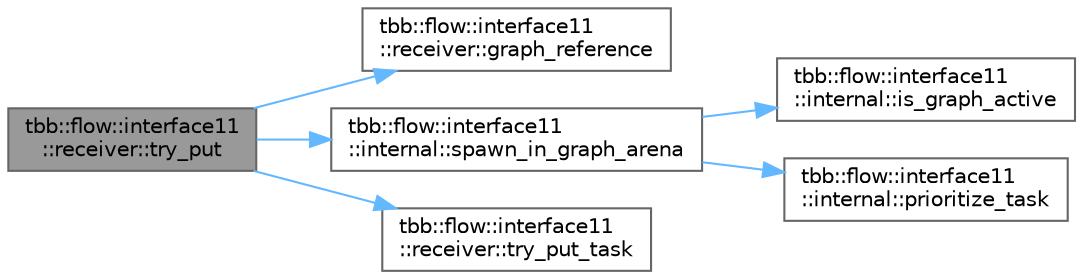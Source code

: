 digraph "tbb::flow::interface11::receiver::try_put"
{
 // LATEX_PDF_SIZE
  bgcolor="transparent";
  edge [fontname=Helvetica,fontsize=10,labelfontname=Helvetica,labelfontsize=10];
  node [fontname=Helvetica,fontsize=10,shape=box,height=0.2,width=0.4];
  rankdir="LR";
  Node1 [id="Node000001",label="tbb::flow::interface11\l::receiver::try_put",height=0.2,width=0.4,color="gray40", fillcolor="grey60", style="filled", fontcolor="black",tooltip="Put an item to the receiver"];
  Node1 -> Node2 [id="edge6_Node000001_Node000002",color="steelblue1",style="solid",tooltip=" "];
  Node2 [id="Node000002",label="tbb::flow::interface11\l::receiver::graph_reference",height=0.2,width=0.4,color="grey40", fillcolor="white", style="filled",URL="$classtbb_1_1flow_1_1interface11_1_1receiver.html#ad93706d253336d93bb43259249ad1c46",tooltip=" "];
  Node1 -> Node3 [id="edge7_Node000001_Node000003",color="steelblue1",style="solid",tooltip=" "];
  Node3 [id="Node000003",label="tbb::flow::interface11\l::internal::spawn_in_graph_arena",height=0.2,width=0.4,color="grey40", fillcolor="white", style="filled",URL="$namespacetbb_1_1flow_1_1interface11_1_1internal.html#a1b7d47f4257f27ef5f490a746ba99c33",tooltip="Spawns a task inside graph arena"];
  Node3 -> Node4 [id="edge8_Node000003_Node000004",color="steelblue1",style="solid",tooltip=" "];
  Node4 [id="Node000004",label="tbb::flow::interface11\l::internal::is_graph_active",height=0.2,width=0.4,color="grey40", fillcolor="white", style="filled",URL="$namespacetbb_1_1flow_1_1interface11_1_1internal.html#a5402dc7379c589ff7b77553466405b2c",tooltip=" "];
  Node3 -> Node5 [id="edge9_Node000003_Node000005",color="steelblue1",style="solid",tooltip=" "];
  Node5 [id="Node000005",label="tbb::flow::interface11\l::internal::prioritize_task",height=0.2,width=0.4,color="grey40", fillcolor="white", style="filled",URL="$namespacetbb_1_1flow_1_1interface11_1_1internal.html#a881e060fb53700b8a9ef9d79b35677a2",tooltip=" "];
  Node1 -> Node6 [id="edge10_Node000001_Node000006",color="steelblue1",style="solid",tooltip=" "];
  Node6 [id="Node000006",label="tbb::flow::interface11\l::receiver::try_put_task",height=0.2,width=0.4,color="grey40", fillcolor="white", style="filled",URL="$classtbb_1_1flow_1_1interface11_1_1receiver.html#ab461511204d7c4eadd78fba055e1de01",tooltip=" "];
}
